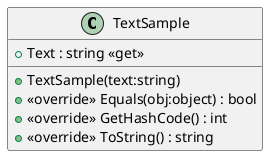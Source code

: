 @startuml
class TextSample {
    + TextSample(text:string)
    + Text : string <<get>>
    + <<override>> Equals(obj:object) : bool
    + <<override>> GetHashCode() : int
    + <<override>> ToString() : string
}
@enduml
